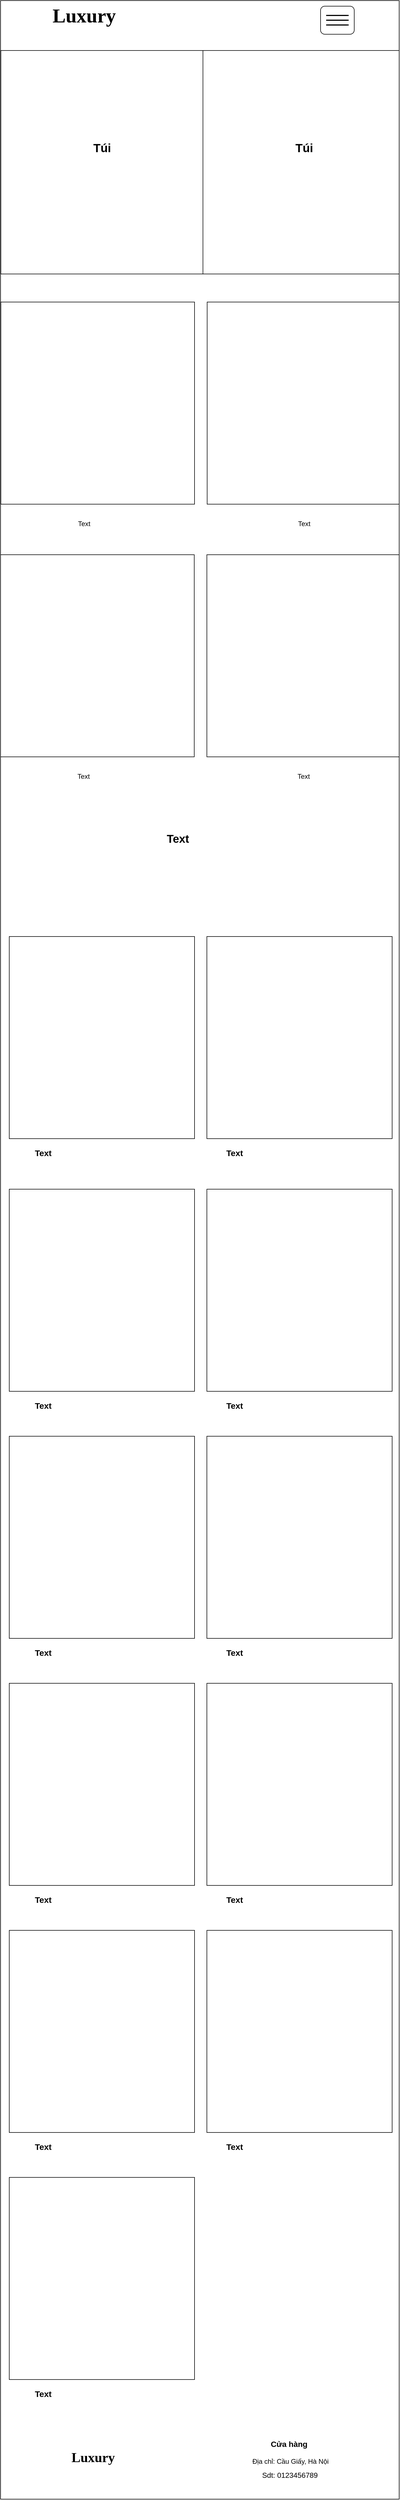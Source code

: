 <mxfile version="21.1.5" type="device">
  <diagram name="Trang-1" id="hk2lNJoimPMimp4_Qf15">
    <mxGraphModel dx="1050" dy="541" grid="1" gridSize="10" guides="1" tooltips="1" connect="1" arrows="1" fold="1" page="1" pageScale="1" pageWidth="827" pageHeight="1169" math="0" shadow="0">
      <root>
        <mxCell id="0" />
        <mxCell id="1" parent="0" />
        <mxCell id="SRyWoY2yss76VLXDOrAd-53" value="" style="rounded=0;whiteSpace=wrap;html=1;" vertex="1" parent="1">
          <mxGeometry x="60" width="710" height="4450" as="geometry" />
        </mxCell>
        <mxCell id="SRyWoY2yss76VLXDOrAd-8" value="" style="rounded=0;whiteSpace=wrap;html=1;" vertex="1" parent="1">
          <mxGeometry x="60.5" y="88.94" width="360" height="398" as="geometry" />
        </mxCell>
        <mxCell id="SRyWoY2yss76VLXDOrAd-9" value="&lt;span style=&quot;font-size: 21px;&quot;&gt;&lt;b&gt;Túi&lt;/b&gt;&lt;/span&gt;" style="text;html=1;strokeColor=none;fillColor=none;align=center;verticalAlign=middle;whiteSpace=wrap;rounded=0;" vertex="1" parent="1">
          <mxGeometry x="178.5" y="246.94" width="124" height="30" as="geometry" />
        </mxCell>
        <mxCell id="SRyWoY2yss76VLXDOrAd-10" value="" style="rounded=0;whiteSpace=wrap;html=1;" vertex="1" parent="1">
          <mxGeometry x="420.5" y="88.94" width="349.5" height="398" as="geometry" />
        </mxCell>
        <mxCell id="SRyWoY2yss76VLXDOrAd-11" value="&lt;span style=&quot;font-size: 21px;&quot;&gt;&lt;b&gt;Túi&lt;/b&gt;&lt;/span&gt;" style="text;html=1;strokeColor=none;fillColor=none;align=center;verticalAlign=middle;whiteSpace=wrap;rounded=0;" vertex="1" parent="1">
          <mxGeometry x="538.5" y="246.94" width="124" height="30" as="geometry" />
        </mxCell>
        <mxCell id="SRyWoY2yss76VLXDOrAd-12" value="" style="rounded=0;whiteSpace=wrap;html=1;" vertex="1" parent="1">
          <mxGeometry x="60.5" y="536.94" width="345" height="360" as="geometry" />
        </mxCell>
        <mxCell id="SRyWoY2yss76VLXDOrAd-13" value="Text" style="text;html=1;strokeColor=none;fillColor=none;align=center;verticalAlign=middle;whiteSpace=wrap;rounded=0;" vertex="1" parent="1">
          <mxGeometry x="178.5" y="916.94" width="60" height="30" as="geometry" />
        </mxCell>
        <mxCell id="SRyWoY2yss76VLXDOrAd-14" value="" style="rounded=0;whiteSpace=wrap;html=1;" vertex="1" parent="1">
          <mxGeometry x="428" y="536.94" width="342" height="360" as="geometry" />
        </mxCell>
        <mxCell id="SRyWoY2yss76VLXDOrAd-15" value="Text" style="text;html=1;strokeColor=none;fillColor=none;align=center;verticalAlign=middle;whiteSpace=wrap;rounded=0;" vertex="1" parent="1">
          <mxGeometry x="570.5" y="916.94" width="60" height="30" as="geometry" />
        </mxCell>
        <mxCell id="SRyWoY2yss76VLXDOrAd-16" value="" style="rounded=0;whiteSpace=wrap;html=1;" vertex="1" parent="1">
          <mxGeometry x="60" y="986.94" width="345" height="360" as="geometry" />
        </mxCell>
        <mxCell id="SRyWoY2yss76VLXDOrAd-17" value="Text" style="text;html=1;strokeColor=none;fillColor=none;align=center;verticalAlign=middle;whiteSpace=wrap;rounded=0;" vertex="1" parent="1">
          <mxGeometry x="178" y="1366.94" width="60" height="30" as="geometry" />
        </mxCell>
        <mxCell id="SRyWoY2yss76VLXDOrAd-18" value="" style="rounded=0;whiteSpace=wrap;html=1;" vertex="1" parent="1">
          <mxGeometry x="427.5" y="986.94" width="342.5" height="360" as="geometry" />
        </mxCell>
        <mxCell id="SRyWoY2yss76VLXDOrAd-19" value="Text" style="text;html=1;strokeColor=none;fillColor=none;align=center;verticalAlign=middle;whiteSpace=wrap;rounded=0;" vertex="1" parent="1">
          <mxGeometry x="570" y="1366.94" width="60" height="30" as="geometry" />
        </mxCell>
        <mxCell id="SRyWoY2yss76VLXDOrAd-20" value="Text" style="text;html=1;strokeColor=none;fillColor=none;align=center;verticalAlign=middle;whiteSpace=wrap;rounded=0;fontSize=20;fontStyle=1" vertex="1" parent="1">
          <mxGeometry x="345.5" y="1476.94" width="60" height="30" as="geometry" />
        </mxCell>
        <mxCell id="SRyWoY2yss76VLXDOrAd-21" value="" style="rounded=0;whiteSpace=wrap;html=1;" vertex="1" parent="1">
          <mxGeometry x="75.5" y="1666.94" width="330" height="360" as="geometry" />
        </mxCell>
        <mxCell id="SRyWoY2yss76VLXDOrAd-22" value="" style="rounded=0;whiteSpace=wrap;html=1;" vertex="1" parent="1">
          <mxGeometry x="427.5" y="1666.94" width="330" height="360" as="geometry" />
        </mxCell>
        <mxCell id="SRyWoY2yss76VLXDOrAd-23" value="Text" style="text;html=1;strokeColor=none;fillColor=none;align=center;verticalAlign=middle;whiteSpace=wrap;rounded=0;fontStyle=1;fontSize=15;" vertex="1" parent="1">
          <mxGeometry x="105.5" y="2036.94" width="60" height="30" as="geometry" />
        </mxCell>
        <mxCell id="SRyWoY2yss76VLXDOrAd-24" value="Text" style="text;html=1;strokeColor=none;fillColor=none;align=center;verticalAlign=middle;whiteSpace=wrap;rounded=0;fontStyle=1;fontSize=15;" vertex="1" parent="1">
          <mxGeometry x="447" y="2036.94" width="60" height="30" as="geometry" />
        </mxCell>
        <mxCell id="SRyWoY2yss76VLXDOrAd-25" value="" style="rounded=0;whiteSpace=wrap;html=1;" vertex="1" parent="1">
          <mxGeometry x="75.5" y="2116.94" width="330" height="360" as="geometry" />
        </mxCell>
        <mxCell id="SRyWoY2yss76VLXDOrAd-26" value="" style="rounded=0;whiteSpace=wrap;html=1;" vertex="1" parent="1">
          <mxGeometry x="427.5" y="2116.94" width="330" height="360" as="geometry" />
        </mxCell>
        <mxCell id="SRyWoY2yss76VLXDOrAd-27" value="Text" style="text;html=1;strokeColor=none;fillColor=none;align=center;verticalAlign=middle;whiteSpace=wrap;rounded=0;fontStyle=1;fontSize=15;" vertex="1" parent="1">
          <mxGeometry x="105.5" y="2486.94" width="60" height="30" as="geometry" />
        </mxCell>
        <mxCell id="SRyWoY2yss76VLXDOrAd-28" value="Text" style="text;html=1;strokeColor=none;fillColor=none;align=center;verticalAlign=middle;whiteSpace=wrap;rounded=0;fontStyle=1;fontSize=15;" vertex="1" parent="1">
          <mxGeometry x="447" y="2486.94" width="60" height="30" as="geometry" />
        </mxCell>
        <mxCell id="SRyWoY2yss76VLXDOrAd-29" value="" style="rounded=0;whiteSpace=wrap;html=1;" vertex="1" parent="1">
          <mxGeometry x="75.5" y="2556.94" width="330" height="360" as="geometry" />
        </mxCell>
        <mxCell id="SRyWoY2yss76VLXDOrAd-30" value="" style="rounded=0;whiteSpace=wrap;html=1;" vertex="1" parent="1">
          <mxGeometry x="427.5" y="2556.94" width="330" height="360" as="geometry" />
        </mxCell>
        <mxCell id="SRyWoY2yss76VLXDOrAd-31" value="Text" style="text;html=1;strokeColor=none;fillColor=none;align=center;verticalAlign=middle;whiteSpace=wrap;rounded=0;fontStyle=1;fontSize=15;" vertex="1" parent="1">
          <mxGeometry x="105.5" y="2926.94" width="60" height="30" as="geometry" />
        </mxCell>
        <mxCell id="SRyWoY2yss76VLXDOrAd-32" value="Text" style="text;html=1;strokeColor=none;fillColor=none;align=center;verticalAlign=middle;whiteSpace=wrap;rounded=0;fontStyle=1;fontSize=15;" vertex="1" parent="1">
          <mxGeometry x="447" y="2926.94" width="60" height="30" as="geometry" />
        </mxCell>
        <mxCell id="SRyWoY2yss76VLXDOrAd-33" value="" style="rounded=0;whiteSpace=wrap;html=1;" vertex="1" parent="1">
          <mxGeometry x="75.5" y="2996.94" width="330" height="360" as="geometry" />
        </mxCell>
        <mxCell id="SRyWoY2yss76VLXDOrAd-34" value="" style="rounded=0;whiteSpace=wrap;html=1;" vertex="1" parent="1">
          <mxGeometry x="427.5" y="2996.94" width="330" height="360" as="geometry" />
        </mxCell>
        <mxCell id="SRyWoY2yss76VLXDOrAd-35" value="Text" style="text;html=1;strokeColor=none;fillColor=none;align=center;verticalAlign=middle;whiteSpace=wrap;rounded=0;fontStyle=1;fontSize=15;" vertex="1" parent="1">
          <mxGeometry x="105.5" y="3366.94" width="60" height="30" as="geometry" />
        </mxCell>
        <mxCell id="SRyWoY2yss76VLXDOrAd-36" value="Text" style="text;html=1;strokeColor=none;fillColor=none;align=center;verticalAlign=middle;whiteSpace=wrap;rounded=0;fontStyle=1;fontSize=15;" vertex="1" parent="1">
          <mxGeometry x="447" y="3366.94" width="60" height="30" as="geometry" />
        </mxCell>
        <mxCell id="SRyWoY2yss76VLXDOrAd-37" value="" style="rounded=0;whiteSpace=wrap;html=1;" vertex="1" parent="1">
          <mxGeometry x="75.5" y="3436.94" width="330" height="360" as="geometry" />
        </mxCell>
        <mxCell id="SRyWoY2yss76VLXDOrAd-38" value="" style="rounded=0;whiteSpace=wrap;html=1;" vertex="1" parent="1">
          <mxGeometry x="427.5" y="3436.94" width="330" height="360" as="geometry" />
        </mxCell>
        <mxCell id="SRyWoY2yss76VLXDOrAd-39" value="Text" style="text;html=1;strokeColor=none;fillColor=none;align=center;verticalAlign=middle;whiteSpace=wrap;rounded=0;fontStyle=1;fontSize=15;" vertex="1" parent="1">
          <mxGeometry x="105.5" y="3806.94" width="60" height="30" as="geometry" />
        </mxCell>
        <mxCell id="SRyWoY2yss76VLXDOrAd-40" value="Text" style="text;html=1;strokeColor=none;fillColor=none;align=center;verticalAlign=middle;whiteSpace=wrap;rounded=0;fontStyle=1;fontSize=15;" vertex="1" parent="1">
          <mxGeometry x="447" y="3806.94" width="60" height="30" as="geometry" />
        </mxCell>
        <mxCell id="SRyWoY2yss76VLXDOrAd-41" value="" style="rounded=0;whiteSpace=wrap;html=1;" vertex="1" parent="1">
          <mxGeometry x="75.5" y="3876.94" width="330" height="360" as="geometry" />
        </mxCell>
        <mxCell id="SRyWoY2yss76VLXDOrAd-42" value="Text" style="text;html=1;strokeColor=none;fillColor=none;align=center;verticalAlign=middle;whiteSpace=wrap;rounded=0;fontStyle=1;fontSize=15;" vertex="1" parent="1">
          <mxGeometry x="105.5" y="4246.94" width="60" height="30" as="geometry" />
        </mxCell>
        <mxCell id="SRyWoY2yss76VLXDOrAd-43" value="&lt;font style=&quot;font-size: 24px;&quot;&gt;Luxury&lt;/font&gt;" style="text;html=1;strokeColor=none;fillColor=none;align=center;verticalAlign=middle;whiteSpace=wrap;rounded=0;fontSize=35;fontStyle=1;fontFamily=Times New Roman;" vertex="1" parent="1">
          <mxGeometry x="169.5" y="4356.94" width="110" height="30" as="geometry" />
        </mxCell>
        <mxCell id="SRyWoY2yss76VLXDOrAd-44" value="Cửa hàng&amp;nbsp;" style="text;html=1;strokeColor=none;fillColor=none;align=center;verticalAlign=middle;whiteSpace=wrap;rounded=0;fontSize=14;fontStyle=1" vertex="1" parent="1">
          <mxGeometry x="481.5" y="4336.94" width="188" height="30" as="geometry" />
        </mxCell>
        <mxCell id="SRyWoY2yss76VLXDOrAd-45" value="Địa chỉ: Cầu Giấy, Hà Nội" style="text;html=1;align=center;verticalAlign=middle;resizable=0;points=[];autosize=1;strokeColor=none;fillColor=none;fontSize=12;" vertex="1" parent="1">
          <mxGeometry x="493" y="4366.94" width="165" height="33" as="geometry" />
        </mxCell>
        <mxCell id="SRyWoY2yss76VLXDOrAd-46" value="Sdt: 0123456789" style="text;html=1;strokeColor=none;fillColor=none;align=center;verticalAlign=middle;whiteSpace=wrap;rounded=0;fontSize=13;" vertex="1" parent="1">
          <mxGeometry x="511.5" y="4399.94" width="127" height="15" as="geometry" />
        </mxCell>
        <mxCell id="SRyWoY2yss76VLXDOrAd-47" value="Luxury" style="text;html=1;strokeColor=none;fillColor=none;align=center;verticalAlign=middle;whiteSpace=wrap;rounded=0;fontSize=35;fontStyle=1;fontFamily=Times New Roman;" vertex="1" parent="1">
          <mxGeometry x="153.5" width="110" height="53.12" as="geometry" />
        </mxCell>
        <mxCell id="SRyWoY2yss76VLXDOrAd-48" value="" style="rounded=1;whiteSpace=wrap;html=1;" vertex="1" parent="1">
          <mxGeometry x="630" y="10" width="60" height="50" as="geometry" />
        </mxCell>
        <mxCell id="SRyWoY2yss76VLXDOrAd-49" value="" style="line;strokeWidth=2;html=1;" vertex="1" parent="1">
          <mxGeometry x="640" y="22.56" width="40" height="8" as="geometry" />
        </mxCell>
        <mxCell id="SRyWoY2yss76VLXDOrAd-50" value="" style="line;strokeWidth=2;html=1;" vertex="1" parent="1">
          <mxGeometry x="640" y="31.0" width="40" height="8" as="geometry" />
        </mxCell>
        <mxCell id="SRyWoY2yss76VLXDOrAd-51" value="" style="line;strokeWidth=2;html=1;" vertex="1" parent="1">
          <mxGeometry x="640" y="39" width="40" height="9" as="geometry" />
        </mxCell>
      </root>
    </mxGraphModel>
  </diagram>
</mxfile>
